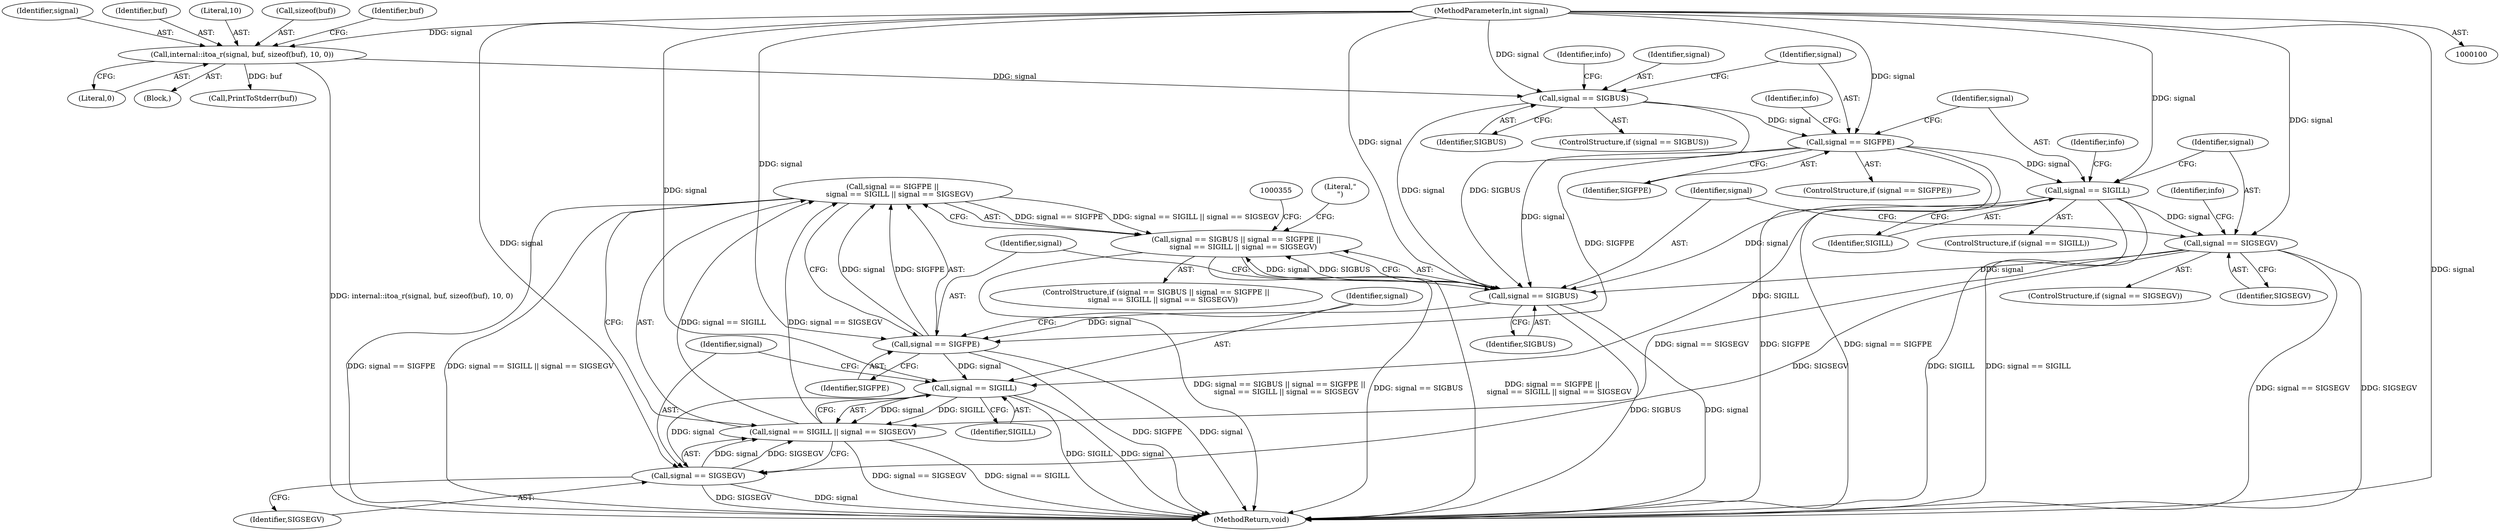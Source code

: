 digraph "0_Chrome_805eabb91d386c86bd64336c7643f6dfa864151d@API" {
"1000341" [label="(Call,signal == SIGFPE ||\n      signal == SIGILL || signal == SIGSEGV)"];
"1000342" [label="(Call,signal == SIGFPE)"];
"1000338" [label="(Call,signal == SIGBUS)"];
"1000312" [label="(Call,signal == SIGSEGV)"];
"1000241" [label="(Call,signal == SIGILL)"];
"1000161" [label="(Call,signal == SIGFPE)"];
"1000126" [label="(Call,signal == SIGBUS)"];
"1000116" [label="(Call,internal::itoa_r(signal, buf, sizeof(buf), 10, 0))"];
"1000101" [label="(MethodParameterIn,int signal)"];
"1000345" [label="(Call,signal == SIGILL || signal == SIGSEGV)"];
"1000346" [label="(Call,signal == SIGILL)"];
"1000349" [label="(Call,signal == SIGSEGV)"];
"1000337" [label="(Call,signal == SIGBUS || signal == SIGFPE ||\n      signal == SIGILL || signal == SIGSEGV)"];
"1000123" [label="(Call,PrintToStderr(buf))"];
"1000346" [label="(Call,signal == SIGILL)"];
"1000242" [label="(Identifier,signal)"];
"1000445" [label="(MethodReturn,void)"];
"1000243" [label="(Identifier,SIGILL)"];
"1000168" [label="(Identifier,info)"];
"1000117" [label="(Identifier,signal)"];
"1000104" [label="(Block,)"];
"1000118" [label="(Identifier,buf)"];
"1000337" [label="(Call,signal == SIGBUS || signal == SIGFPE ||\n      signal == SIGILL || signal == SIGSEGV)"];
"1000343" [label="(Identifier,signal)"];
"1000313" [label="(Identifier,signal)"];
"1000101" [label="(MethodParameterIn,int signal)"];
"1000340" [label="(Identifier,SIGBUS)"];
"1000311" [label="(ControlStructure,if (signal == SIGSEGV))"];
"1000163" [label="(Identifier,SIGFPE)"];
"1000162" [label="(Identifier,signal)"];
"1000125" [label="(ControlStructure,if (signal == SIGBUS))"];
"1000336" [label="(ControlStructure,if (signal == SIGBUS || signal == SIGFPE ||\n      signal == SIGILL || signal == SIGSEGV))"];
"1000121" [label="(Literal,10)"];
"1000160" [label="(ControlStructure,if (signal == SIGFPE))"];
"1000127" [label="(Identifier,signal)"];
"1000128" [label="(Identifier,SIGBUS)"];
"1000367" [label="(Literal,\"\n\")"];
"1000126" [label="(Call,signal == SIGBUS)"];
"1000345" [label="(Call,signal == SIGILL || signal == SIGSEGV)"];
"1000339" [label="(Identifier,signal)"];
"1000240" [label="(ControlStructure,if (signal == SIGILL))"];
"1000342" [label="(Call,signal == SIGFPE)"];
"1000319" [label="(Identifier,info)"];
"1000351" [label="(Identifier,SIGSEGV)"];
"1000122" [label="(Literal,0)"];
"1000347" [label="(Identifier,signal)"];
"1000133" [label="(Identifier,info)"];
"1000341" [label="(Call,signal == SIGFPE ||\n      signal == SIGILL || signal == SIGSEGV)"];
"1000338" [label="(Call,signal == SIGBUS)"];
"1000348" [label="(Identifier,SIGILL)"];
"1000119" [label="(Call,sizeof(buf))"];
"1000248" [label="(Identifier,info)"];
"1000349" [label="(Call,signal == SIGSEGV)"];
"1000241" [label="(Call,signal == SIGILL)"];
"1000314" [label="(Identifier,SIGSEGV)"];
"1000116" [label="(Call,internal::itoa_r(signal, buf, sizeof(buf), 10, 0))"];
"1000350" [label="(Identifier,signal)"];
"1000161" [label="(Call,signal == SIGFPE)"];
"1000312" [label="(Call,signal == SIGSEGV)"];
"1000344" [label="(Identifier,SIGFPE)"];
"1000124" [label="(Identifier,buf)"];
"1000341" -> "1000337"  [label="AST: "];
"1000341" -> "1000342"  [label="CFG: "];
"1000341" -> "1000345"  [label="CFG: "];
"1000342" -> "1000341"  [label="AST: "];
"1000345" -> "1000341"  [label="AST: "];
"1000337" -> "1000341"  [label="CFG: "];
"1000341" -> "1000445"  [label="DDG: signal == SIGFPE"];
"1000341" -> "1000445"  [label="DDG: signal == SIGILL || signal == SIGSEGV"];
"1000341" -> "1000337"  [label="DDG: signal == SIGFPE"];
"1000341" -> "1000337"  [label="DDG: signal == SIGILL || signal == SIGSEGV"];
"1000342" -> "1000341"  [label="DDG: signal"];
"1000342" -> "1000341"  [label="DDG: SIGFPE"];
"1000345" -> "1000341"  [label="DDG: signal == SIGILL"];
"1000345" -> "1000341"  [label="DDG: signal == SIGSEGV"];
"1000342" -> "1000344"  [label="CFG: "];
"1000343" -> "1000342"  [label="AST: "];
"1000344" -> "1000342"  [label="AST: "];
"1000347" -> "1000342"  [label="CFG: "];
"1000342" -> "1000445"  [label="DDG: SIGFPE"];
"1000342" -> "1000445"  [label="DDG: signal"];
"1000338" -> "1000342"  [label="DDG: signal"];
"1000101" -> "1000342"  [label="DDG: signal"];
"1000161" -> "1000342"  [label="DDG: SIGFPE"];
"1000342" -> "1000346"  [label="DDG: signal"];
"1000338" -> "1000337"  [label="AST: "];
"1000338" -> "1000340"  [label="CFG: "];
"1000339" -> "1000338"  [label="AST: "];
"1000340" -> "1000338"  [label="AST: "];
"1000343" -> "1000338"  [label="CFG: "];
"1000337" -> "1000338"  [label="CFG: "];
"1000338" -> "1000445"  [label="DDG: signal"];
"1000338" -> "1000445"  [label="DDG: SIGBUS"];
"1000338" -> "1000337"  [label="DDG: signal"];
"1000338" -> "1000337"  [label="DDG: SIGBUS"];
"1000312" -> "1000338"  [label="DDG: signal"];
"1000126" -> "1000338"  [label="DDG: signal"];
"1000126" -> "1000338"  [label="DDG: SIGBUS"];
"1000241" -> "1000338"  [label="DDG: signal"];
"1000161" -> "1000338"  [label="DDG: signal"];
"1000101" -> "1000338"  [label="DDG: signal"];
"1000312" -> "1000311"  [label="AST: "];
"1000312" -> "1000314"  [label="CFG: "];
"1000313" -> "1000312"  [label="AST: "];
"1000314" -> "1000312"  [label="AST: "];
"1000319" -> "1000312"  [label="CFG: "];
"1000339" -> "1000312"  [label="CFG: "];
"1000312" -> "1000445"  [label="DDG: signal == SIGSEGV"];
"1000312" -> "1000445"  [label="DDG: SIGSEGV"];
"1000241" -> "1000312"  [label="DDG: signal"];
"1000101" -> "1000312"  [label="DDG: signal"];
"1000312" -> "1000345"  [label="DDG: signal == SIGSEGV"];
"1000312" -> "1000349"  [label="DDG: SIGSEGV"];
"1000241" -> "1000240"  [label="AST: "];
"1000241" -> "1000243"  [label="CFG: "];
"1000242" -> "1000241"  [label="AST: "];
"1000243" -> "1000241"  [label="AST: "];
"1000248" -> "1000241"  [label="CFG: "];
"1000313" -> "1000241"  [label="CFG: "];
"1000241" -> "1000445"  [label="DDG: signal == SIGILL"];
"1000241" -> "1000445"  [label="DDG: SIGILL"];
"1000161" -> "1000241"  [label="DDG: signal"];
"1000101" -> "1000241"  [label="DDG: signal"];
"1000241" -> "1000346"  [label="DDG: SIGILL"];
"1000161" -> "1000160"  [label="AST: "];
"1000161" -> "1000163"  [label="CFG: "];
"1000162" -> "1000161"  [label="AST: "];
"1000163" -> "1000161"  [label="AST: "];
"1000168" -> "1000161"  [label="CFG: "];
"1000242" -> "1000161"  [label="CFG: "];
"1000161" -> "1000445"  [label="DDG: SIGFPE"];
"1000161" -> "1000445"  [label="DDG: signal == SIGFPE"];
"1000126" -> "1000161"  [label="DDG: signal"];
"1000101" -> "1000161"  [label="DDG: signal"];
"1000126" -> "1000125"  [label="AST: "];
"1000126" -> "1000128"  [label="CFG: "];
"1000127" -> "1000126"  [label="AST: "];
"1000128" -> "1000126"  [label="AST: "];
"1000133" -> "1000126"  [label="CFG: "];
"1000162" -> "1000126"  [label="CFG: "];
"1000116" -> "1000126"  [label="DDG: signal"];
"1000101" -> "1000126"  [label="DDG: signal"];
"1000116" -> "1000104"  [label="AST: "];
"1000116" -> "1000122"  [label="CFG: "];
"1000117" -> "1000116"  [label="AST: "];
"1000118" -> "1000116"  [label="AST: "];
"1000119" -> "1000116"  [label="AST: "];
"1000121" -> "1000116"  [label="AST: "];
"1000122" -> "1000116"  [label="AST: "];
"1000124" -> "1000116"  [label="CFG: "];
"1000116" -> "1000445"  [label="DDG: internal::itoa_r(signal, buf, sizeof(buf), 10, 0)"];
"1000101" -> "1000116"  [label="DDG: signal"];
"1000116" -> "1000123"  [label="DDG: buf"];
"1000101" -> "1000100"  [label="AST: "];
"1000101" -> "1000445"  [label="DDG: signal"];
"1000101" -> "1000346"  [label="DDG: signal"];
"1000101" -> "1000349"  [label="DDG: signal"];
"1000345" -> "1000346"  [label="CFG: "];
"1000345" -> "1000349"  [label="CFG: "];
"1000346" -> "1000345"  [label="AST: "];
"1000349" -> "1000345"  [label="AST: "];
"1000345" -> "1000445"  [label="DDG: signal == SIGSEGV"];
"1000345" -> "1000445"  [label="DDG: signal == SIGILL"];
"1000346" -> "1000345"  [label="DDG: signal"];
"1000346" -> "1000345"  [label="DDG: SIGILL"];
"1000349" -> "1000345"  [label="DDG: signal"];
"1000349" -> "1000345"  [label="DDG: SIGSEGV"];
"1000346" -> "1000348"  [label="CFG: "];
"1000347" -> "1000346"  [label="AST: "];
"1000348" -> "1000346"  [label="AST: "];
"1000350" -> "1000346"  [label="CFG: "];
"1000346" -> "1000445"  [label="DDG: SIGILL"];
"1000346" -> "1000445"  [label="DDG: signal"];
"1000346" -> "1000349"  [label="DDG: signal"];
"1000349" -> "1000351"  [label="CFG: "];
"1000350" -> "1000349"  [label="AST: "];
"1000351" -> "1000349"  [label="AST: "];
"1000349" -> "1000445"  [label="DDG: SIGSEGV"];
"1000349" -> "1000445"  [label="DDG: signal"];
"1000337" -> "1000336"  [label="AST: "];
"1000355" -> "1000337"  [label="CFG: "];
"1000367" -> "1000337"  [label="CFG: "];
"1000337" -> "1000445"  [label="DDG: signal == SIGBUS"];
"1000337" -> "1000445"  [label="DDG: signal == SIGFPE ||\n      signal == SIGILL || signal == SIGSEGV"];
"1000337" -> "1000445"  [label="DDG: signal == SIGBUS || signal == SIGFPE ||\n      signal == SIGILL || signal == SIGSEGV"];
}
